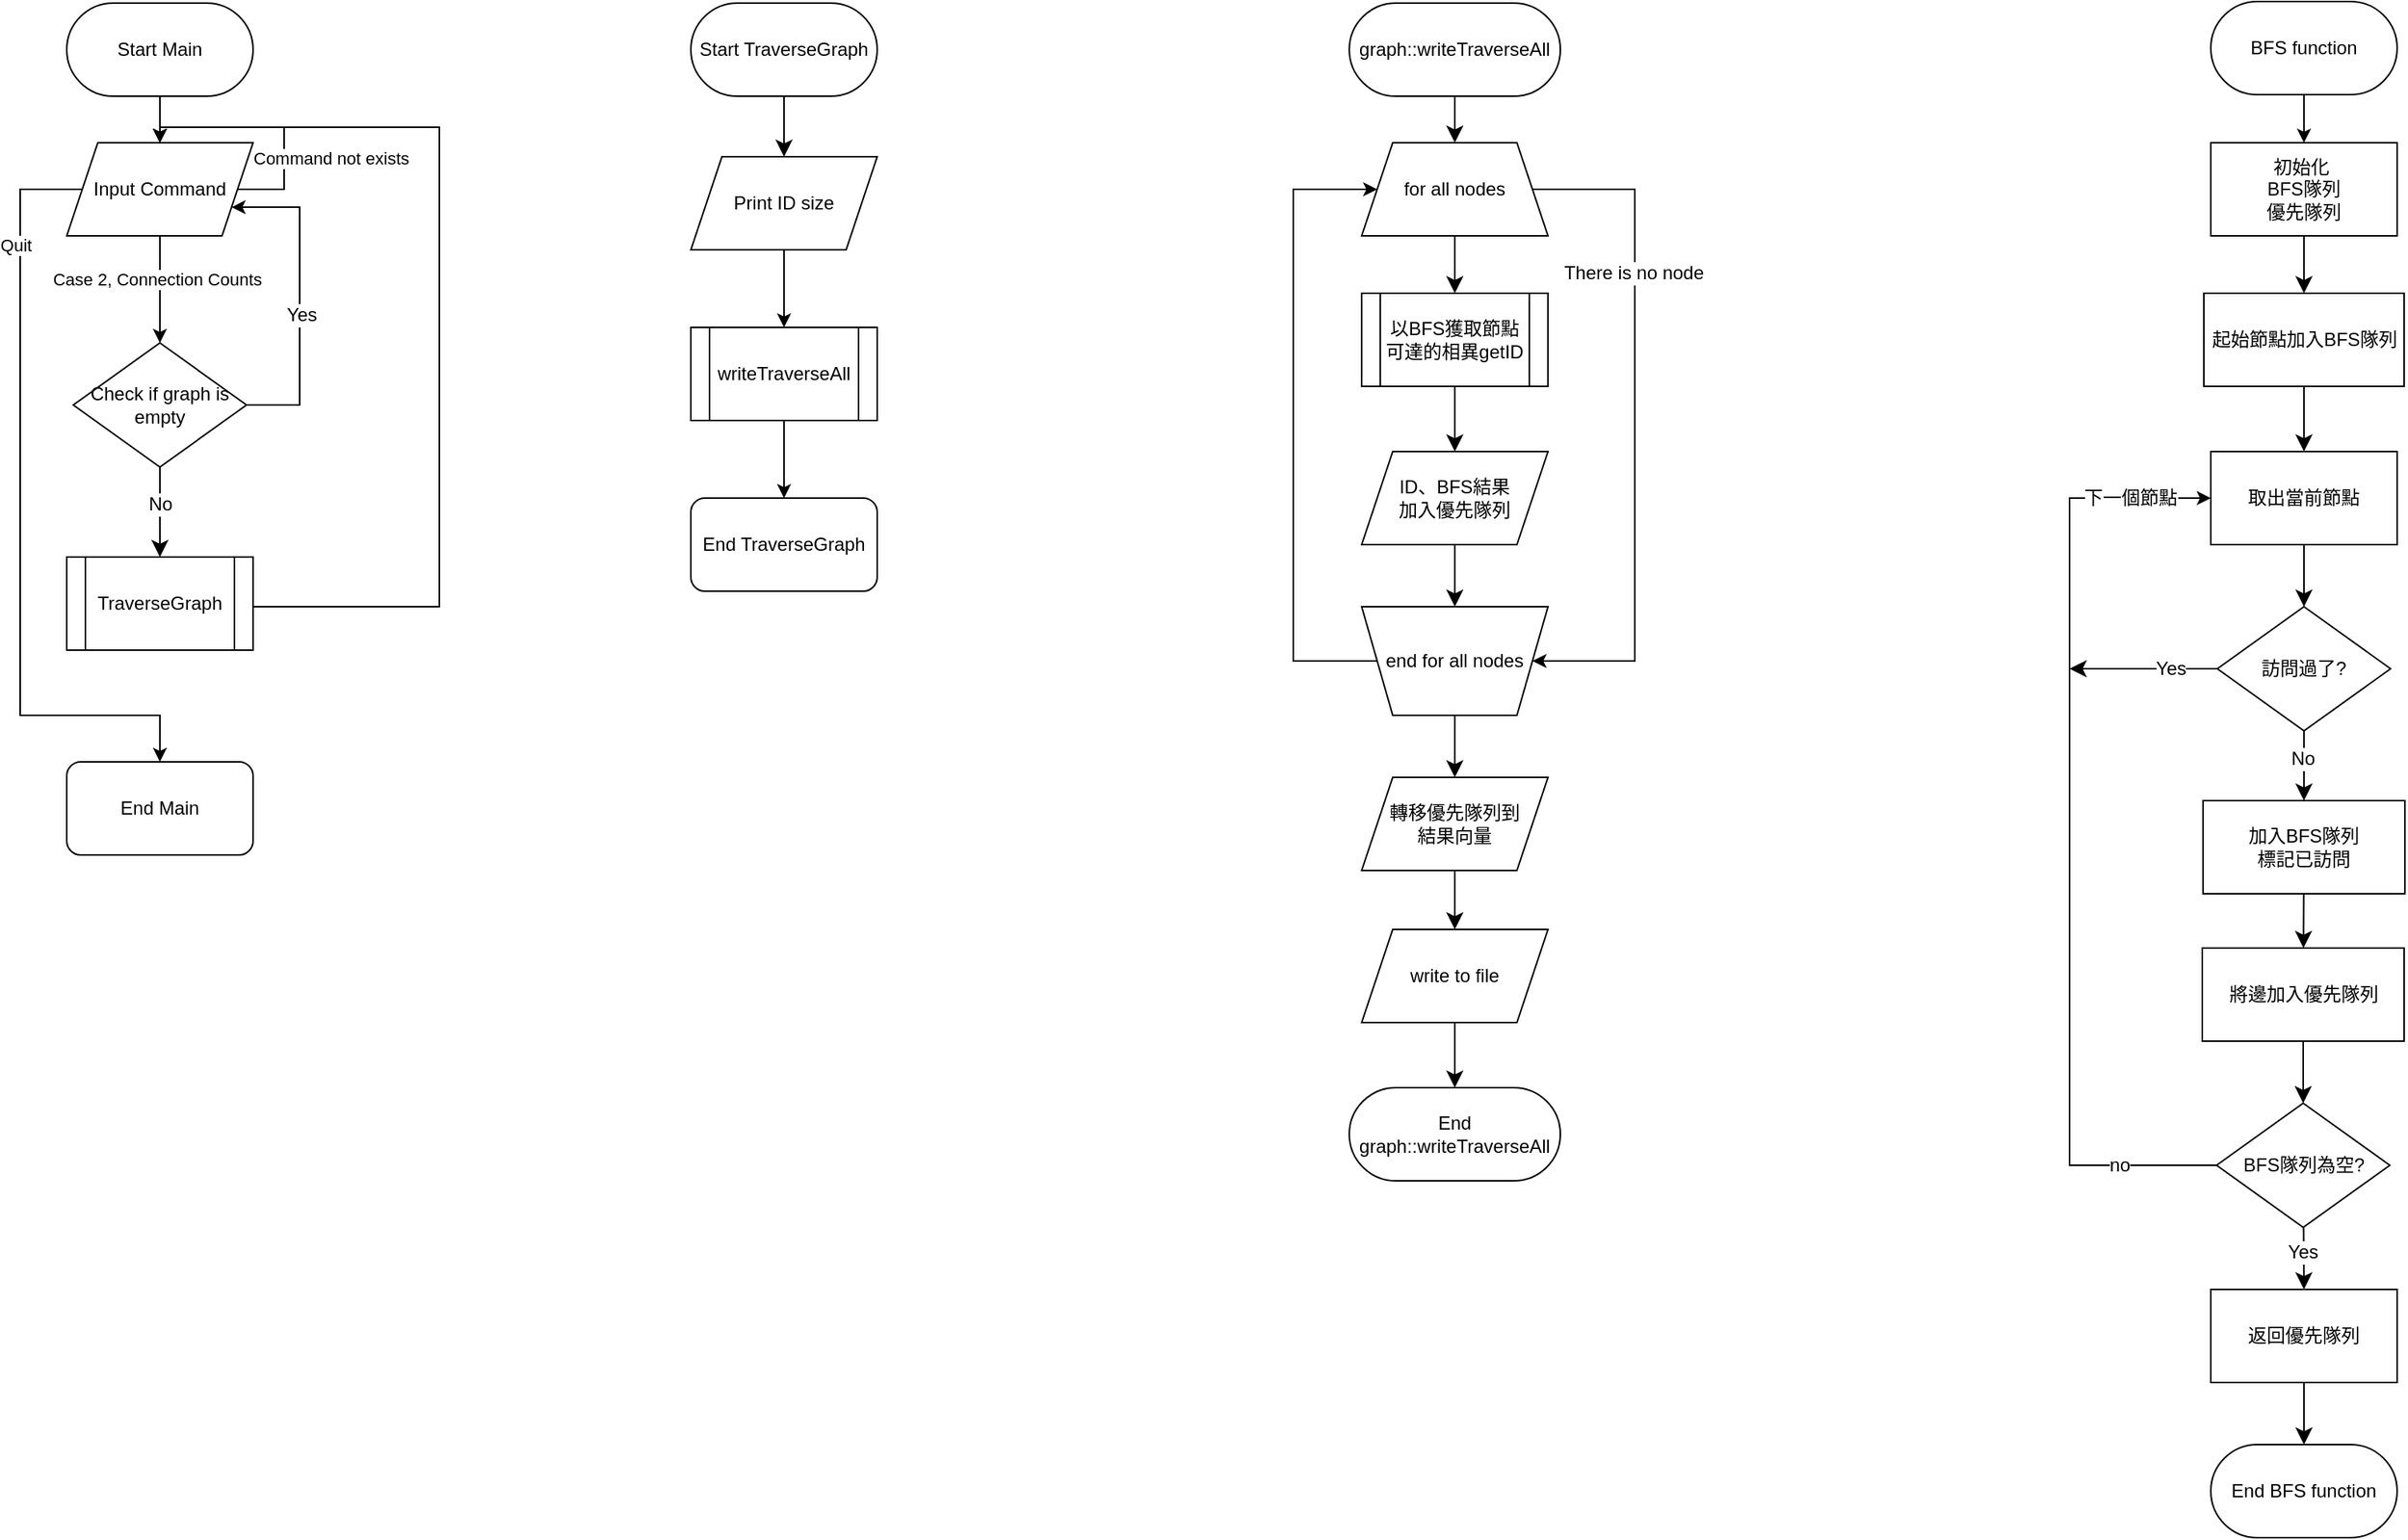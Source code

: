 <mxfile version="24.4.4" type="device">
  <diagram id="C5RBs43oDa-KdzZeNtuy" name="Page-1">
    <mxGraphModel dx="1411" dy="706" grid="1" gridSize="10" guides="1" tooltips="1" connect="1" arrows="1" fold="1" page="1" pageScale="1" pageWidth="827" pageHeight="1169" math="0" shadow="0">
      <root>
        <mxCell id="WIyWlLk6GJQsqaUBKTNV-0" />
        <mxCell id="WIyWlLk6GJQsqaUBKTNV-1" parent="WIyWlLk6GJQsqaUBKTNV-0" />
        <mxCell id="5Zuq6f4ll3MY33p2Iip3-23" style="edgeStyle=orthogonalEdgeStyle;rounded=0;orthogonalLoop=1;jettySize=auto;html=1;entryX=0.5;entryY=0;entryDx=0;entryDy=0;" parent="WIyWlLk6GJQsqaUBKTNV-1" source="5Zuq6f4ll3MY33p2Iip3-24" target="5Zuq6f4ll3MY33p2Iip3-29" edge="1">
          <mxGeometry relative="1" as="geometry" />
        </mxCell>
        <mxCell id="5Zuq6f4ll3MY33p2Iip3-24" value="Start Main" style="rounded=1;whiteSpace=wrap;html=1;arcSize=50;" parent="WIyWlLk6GJQsqaUBKTNV-1" vertex="1">
          <mxGeometry x="100" y="41" width="120" height="60" as="geometry" />
        </mxCell>
        <mxCell id="5Zuq6f4ll3MY33p2Iip3-25" style="edgeStyle=orthogonalEdgeStyle;rounded=0;orthogonalLoop=1;jettySize=auto;html=1;entryX=0.5;entryY=0;entryDx=0;entryDy=0;" parent="WIyWlLk6GJQsqaUBKTNV-1" source="5Zuq6f4ll3MY33p2Iip3-29" target="PBuQCArFa5jbhN4xJp0--0" edge="1">
          <mxGeometry relative="1" as="geometry">
            <mxPoint x="160" y="281" as="targetPoint" />
          </mxGeometry>
        </mxCell>
        <mxCell id="5Zuq6f4ll3MY33p2Iip3-26" value="Case 2, Connection Counts" style="edgeLabel;html=1;align=center;verticalAlign=middle;resizable=0;points=[];" parent="5Zuq6f4ll3MY33p2Iip3-25" vertex="1" connectable="0">
          <mxGeometry x="-0.188" y="-2" relative="1" as="geometry">
            <mxPoint as="offset" />
          </mxGeometry>
        </mxCell>
        <mxCell id="5Zuq6f4ll3MY33p2Iip3-27" style="edgeStyle=orthogonalEdgeStyle;rounded=0;orthogonalLoop=1;jettySize=auto;html=1;entryX=0.5;entryY=0;entryDx=0;entryDy=0;" parent="WIyWlLk6GJQsqaUBKTNV-1" source="5Zuq6f4ll3MY33p2Iip3-29" target="5Zuq6f4ll3MY33p2Iip3-38" edge="1">
          <mxGeometry relative="1" as="geometry">
            <Array as="points">
              <mxPoint x="70" y="161" />
              <mxPoint x="70" y="500" />
              <mxPoint x="160" y="500" />
            </Array>
          </mxGeometry>
        </mxCell>
        <mxCell id="5Zuq6f4ll3MY33p2Iip3-28" value="Quit" style="edgeLabel;html=1;align=center;verticalAlign=middle;resizable=0;points=[];" parent="5Zuq6f4ll3MY33p2Iip3-27" vertex="1" connectable="0">
          <mxGeometry x="-0.698" y="-3" relative="1" as="geometry">
            <mxPoint as="offset" />
          </mxGeometry>
        </mxCell>
        <mxCell id="5Zuq6f4ll3MY33p2Iip3-29" value="Input Command" style="shape=parallelogram;perimeter=parallelogramPerimeter;whiteSpace=wrap;html=1;fixedSize=1;" parent="WIyWlLk6GJQsqaUBKTNV-1" vertex="1">
          <mxGeometry x="100" y="131" width="120" height="60" as="geometry" />
        </mxCell>
        <mxCell id="5Zuq6f4ll3MY33p2Iip3-30" style="edgeStyle=orthogonalEdgeStyle;rounded=0;orthogonalLoop=1;jettySize=auto;html=1;entryX=0.5;entryY=0;entryDx=0;entryDy=0;" parent="WIyWlLk6GJQsqaUBKTNV-1" source="5Zuq6f4ll3MY33p2Iip3-29" target="5Zuq6f4ll3MY33p2Iip3-29" edge="1">
          <mxGeometry relative="1" as="geometry">
            <Array as="points">
              <mxPoint x="240" y="161" />
              <mxPoint x="240" y="121" />
              <mxPoint x="160" y="121" />
            </Array>
          </mxGeometry>
        </mxCell>
        <mxCell id="5Zuq6f4ll3MY33p2Iip3-31" value="Command not exists" style="edgeLabel;html=1;align=center;verticalAlign=middle;resizable=0;points=[];" parent="5Zuq6f4ll3MY33p2Iip3-30" vertex="1" connectable="0">
          <mxGeometry x="-0.415" y="-2" relative="1" as="geometry">
            <mxPoint x="28" y="-3" as="offset" />
          </mxGeometry>
        </mxCell>
        <mxCell id="5Zuq6f4ll3MY33p2Iip3-35" value="TraverseGraph" style="shape=process;whiteSpace=wrap;html=1;backgroundOutline=1;" parent="WIyWlLk6GJQsqaUBKTNV-1" vertex="1">
          <mxGeometry x="100" y="398" width="120" height="60" as="geometry" />
        </mxCell>
        <mxCell id="5Zuq6f4ll3MY33p2Iip3-36" style="edgeStyle=orthogonalEdgeStyle;rounded=0;orthogonalLoop=1;jettySize=auto;html=1;entryX=0.5;entryY=0;entryDx=0;entryDy=0;exitX=1;exitY=0.5;exitDx=0;exitDy=0;" parent="WIyWlLk6GJQsqaUBKTNV-1" source="5Zuq6f4ll3MY33p2Iip3-35" target="5Zuq6f4ll3MY33p2Iip3-29" edge="1">
          <mxGeometry relative="1" as="geometry">
            <Array as="points">
              <mxPoint x="220" y="430" />
              <mxPoint x="340" y="430" />
              <mxPoint x="340" y="121" />
              <mxPoint x="160" y="121" />
            </Array>
            <mxPoint x="220" y="540" as="sourcePoint" />
            <mxPoint x="260" y="131" as="targetPoint" />
          </mxGeometry>
        </mxCell>
        <mxCell id="5Zuq6f4ll3MY33p2Iip3-38" value="End Main" style="rounded=1;whiteSpace=wrap;html=1;" parent="WIyWlLk6GJQsqaUBKTNV-1" vertex="1">
          <mxGeometry x="100" y="530" width="120" height="60" as="geometry" />
        </mxCell>
        <mxCell id="PBuQCArFa5jbhN4xJp0--11" value="" style="edgeStyle=none;curved=1;rounded=0;orthogonalLoop=1;jettySize=auto;html=1;fontSize=12;startSize=8;endSize=8;" parent="WIyWlLk6GJQsqaUBKTNV-1" source="5Zuq6f4ll3MY33p2Iip3-46" target="PBuQCArFa5jbhN4xJp0--10" edge="1">
          <mxGeometry relative="1" as="geometry" />
        </mxCell>
        <mxCell id="5Zuq6f4ll3MY33p2Iip3-46" value="Start TraverseGraph" style="rounded=1;whiteSpace=wrap;html=1;arcSize=50;" parent="WIyWlLk6GJQsqaUBKTNV-1" vertex="1">
          <mxGeometry x="502" y="41" width="120" height="60" as="geometry" />
        </mxCell>
        <mxCell id="maL6StaA8YDYa5zgpQ4w-1" value="" style="edgeStyle=orthogonalEdgeStyle;rounded=0;orthogonalLoop=1;jettySize=auto;html=1;" edge="1" parent="WIyWlLk6GJQsqaUBKTNV-1" source="5Zuq6f4ll3MY33p2Iip3-55" target="5Zuq6f4ll3MY33p2Iip3-56">
          <mxGeometry relative="1" as="geometry" />
        </mxCell>
        <mxCell id="5Zuq6f4ll3MY33p2Iip3-55" value="writeTraverseAll" style="shape=process;whiteSpace=wrap;html=1;backgroundOutline=1;" parent="WIyWlLk6GJQsqaUBKTNV-1" vertex="1">
          <mxGeometry x="502" y="250" width="120" height="60" as="geometry" />
        </mxCell>
        <mxCell id="5Zuq6f4ll3MY33p2Iip3-56" value="End TraverseGraph" style="rounded=1;whiteSpace=wrap;html=1;" parent="WIyWlLk6GJQsqaUBKTNV-1" vertex="1">
          <mxGeometry x="502" y="360" width="120" height="60" as="geometry" />
        </mxCell>
        <mxCell id="PBuQCArFa5jbhN4xJp0--28" value="" style="edgeStyle=none;curved=1;rounded=0;orthogonalLoop=1;jettySize=auto;html=1;fontSize=12;startSize=8;endSize=8;" parent="WIyWlLk6GJQsqaUBKTNV-1" source="5Zuq6f4ll3MY33p2Iip3-58" target="PBuQCArFa5jbhN4xJp0--15" edge="1">
          <mxGeometry relative="1" as="geometry" />
        </mxCell>
        <mxCell id="5Zuq6f4ll3MY33p2Iip3-58" value="graph::writeTraverseAll" style="rounded=1;whiteSpace=wrap;html=1;arcSize=50;" parent="WIyWlLk6GJQsqaUBKTNV-1" vertex="1">
          <mxGeometry x="926.09" y="41" width="135.94" height="60" as="geometry" />
        </mxCell>
        <mxCell id="PBuQCArFa5jbhN4xJp0--38" value="" style="edgeStyle=none;curved=1;rounded=0;orthogonalLoop=1;jettySize=auto;html=1;fontSize=12;startSize=8;endSize=8;" parent="WIyWlLk6GJQsqaUBKTNV-1" source="5Zuq6f4ll3MY33p2Iip3-86" target="PBuQCArFa5jbhN4xJp0--37" edge="1">
          <mxGeometry relative="1" as="geometry" />
        </mxCell>
        <mxCell id="5Zuq6f4ll3MY33p2Iip3-86" value="以BFS獲取&lt;span style=&quot;background-color: initial;&quot;&gt;節點可達的相異getID&lt;/span&gt;" style="shape=process;whiteSpace=wrap;html=1;backgroundOutline=1;" parent="WIyWlLk6GJQsqaUBKTNV-1" vertex="1">
          <mxGeometry x="934.06" y="228" width="120" height="60" as="geometry" />
        </mxCell>
        <mxCell id="nBRJpQgrgmeqpI3Wd9oI-1" value="" style="edgeStyle=orthogonalEdgeStyle;rounded=0;orthogonalLoop=1;jettySize=auto;html=1;" parent="WIyWlLk6GJQsqaUBKTNV-1" source="Rqaln8O-QJsJvmHKmD0x-7" target="nBRJpQgrgmeqpI3Wd9oI-0" edge="1">
          <mxGeometry relative="1" as="geometry" />
        </mxCell>
        <mxCell id="Rqaln8O-QJsJvmHKmD0x-7" value="BFS function" style="rounded=1;whiteSpace=wrap;html=1;arcSize=50;" parent="WIyWlLk6GJQsqaUBKTNV-1" vertex="1">
          <mxGeometry x="1481" y="40" width="120" height="60" as="geometry" />
        </mxCell>
        <mxCell id="PBuQCArFa5jbhN4xJp0--52" value="" style="edgeStyle=none;curved=1;rounded=0;orthogonalLoop=1;jettySize=auto;html=1;fontSize=12;startSize=8;endSize=8;" parent="WIyWlLk6GJQsqaUBKTNV-1" source="Rqaln8O-QJsJvmHKmD0x-14" target="PBuQCArFa5jbhN4xJp0--51" edge="1">
          <mxGeometry relative="1" as="geometry" />
        </mxCell>
        <mxCell id="Rqaln8O-QJsJvmHKmD0x-14" value="取出當前節點" style="rounded=0;whiteSpace=wrap;html=1;" parent="WIyWlLk6GJQsqaUBKTNV-1" vertex="1">
          <mxGeometry x="1481" y="330" width="120" height="60" as="geometry" />
        </mxCell>
        <mxCell id="PBuQCArFa5jbhN4xJp0--59" value="" style="edgeStyle=none;curved=1;rounded=0;orthogonalLoop=1;jettySize=auto;html=1;fontSize=12;startSize=8;endSize=8;" parent="WIyWlLk6GJQsqaUBKTNV-1" source="Rqaln8O-QJsJvmHKmD0x-16" target="PBuQCArFa5jbhN4xJp0--57" edge="1">
          <mxGeometry relative="1" as="geometry" />
        </mxCell>
        <mxCell id="Rqaln8O-QJsJvmHKmD0x-16" value="加入BFS隊列&lt;div&gt;標記已訪問&lt;/div&gt;" style="rounded=0;whiteSpace=wrap;html=1;" parent="WIyWlLk6GJQsqaUBKTNV-1" vertex="1">
          <mxGeometry x="1476" y="555" width="130" height="60" as="geometry" />
        </mxCell>
        <mxCell id="Rqaln8O-QJsJvmHKmD0x-25" value="" style="edgeStyle=none;curved=1;rounded=0;orthogonalLoop=1;jettySize=auto;html=1;fontSize=12;startSize=8;endSize=8;entryX=0.5;entryY=0;entryDx=0;entryDy=0;" parent="WIyWlLk6GJQsqaUBKTNV-1" source="Rqaln8O-QJsJvmHKmD0x-18" target="PBuQCArFa5jbhN4xJp0--48" edge="1">
          <mxGeometry relative="1" as="geometry">
            <mxPoint x="1540" y="910" as="targetPoint" />
          </mxGeometry>
        </mxCell>
        <mxCell id="Rqaln8O-QJsJvmHKmD0x-26" value="Yes" style="edgeLabel;html=1;align=center;verticalAlign=middle;resizable=0;points=[];fontSize=12;" parent="Rqaln8O-QJsJvmHKmD0x-25" vertex="1" connectable="0">
          <mxGeometry x="-0.486" y="-4" relative="1" as="geometry">
            <mxPoint x="3" y="5" as="offset" />
          </mxGeometry>
        </mxCell>
        <mxCell id="Rqaln8O-QJsJvmHKmD0x-18" value="BFS隊列為空?" style="rhombus;whiteSpace=wrap;html=1;" parent="WIyWlLk6GJQsqaUBKTNV-1" vertex="1">
          <mxGeometry x="1484.72" y="750" width="111.56" height="80" as="geometry" />
        </mxCell>
        <mxCell id="Rqaln8O-QJsJvmHKmD0x-21" style="edgeStyle=orthogonalEdgeStyle;rounded=0;orthogonalLoop=1;jettySize=auto;html=1;entryX=0;entryY=0.5;entryDx=0;entryDy=0;exitX=0;exitY=0.5;exitDx=0;exitDy=0;" parent="WIyWlLk6GJQsqaUBKTNV-1" source="Rqaln8O-QJsJvmHKmD0x-18" target="Rqaln8O-QJsJvmHKmD0x-14" edge="1">
          <mxGeometry relative="1" as="geometry">
            <Array as="points">
              <mxPoint x="1390" y="790" />
              <mxPoint x="1390" y="360" />
            </Array>
            <mxPoint x="1477" y="630" as="sourcePoint" />
            <mxPoint x="1481" y="510" as="targetPoint" />
          </mxGeometry>
        </mxCell>
        <mxCell id="Rqaln8O-QJsJvmHKmD0x-23" value="no" style="edgeLabel;html=1;align=center;verticalAlign=middle;resizable=0;points=[];fontSize=12;" parent="Rqaln8O-QJsJvmHKmD0x-21" vertex="1" connectable="0">
          <mxGeometry x="-0.796" y="3" relative="1" as="geometry">
            <mxPoint y="-3" as="offset" />
          </mxGeometry>
        </mxCell>
        <mxCell id="PBuQCArFa5jbhN4xJp0--50" value="下一個節點" style="edgeLabel;html=1;align=center;verticalAlign=middle;resizable=0;points=[];fontSize=12;" parent="Rqaln8O-QJsJvmHKmD0x-21" vertex="1" connectable="0">
          <mxGeometry x="0.817" y="2" relative="1" as="geometry">
            <mxPoint x="4" y="2" as="offset" />
          </mxGeometry>
        </mxCell>
        <mxCell id="Rqaln8O-QJsJvmHKmD0x-24" value="End BFS function" style="rounded=1;whiteSpace=wrap;html=1;arcSize=50;" parent="WIyWlLk6GJQsqaUBKTNV-1" vertex="1">
          <mxGeometry x="1481" y="970" width="120" height="60" as="geometry" />
        </mxCell>
        <mxCell id="PBuQCArFa5jbhN4xJp0--46" value="" style="edgeStyle=none;curved=1;rounded=0;orthogonalLoop=1;jettySize=auto;html=1;fontSize=12;startSize=8;endSize=8;" parent="WIyWlLk6GJQsqaUBKTNV-1" source="nBRJpQgrgmeqpI3Wd9oI-0" target="PBuQCArFa5jbhN4xJp0--45" edge="1">
          <mxGeometry relative="1" as="geometry" />
        </mxCell>
        <mxCell id="nBRJpQgrgmeqpI3Wd9oI-0" value="初始化&amp;nbsp;&lt;div&gt;&lt;span style=&quot;background-color: initial;&quot;&gt;BFS隊列&lt;/span&gt;&lt;div&gt;&lt;span style=&quot;background-color: initial;&quot;&gt;優先隊列&lt;/span&gt;&lt;/div&gt;&lt;/div&gt;" style="rounded=0;whiteSpace=wrap;html=1;" parent="WIyWlLk6GJQsqaUBKTNV-1" vertex="1">
          <mxGeometry x="1481" y="131" width="120" height="60" as="geometry" />
        </mxCell>
        <mxCell id="PBuQCArFa5jbhN4xJp0--2" style="edgeStyle=none;curved=1;rounded=0;orthogonalLoop=1;jettySize=auto;html=1;exitX=0.5;exitY=1;exitDx=0;exitDy=0;entryX=0.5;entryY=0;entryDx=0;entryDy=0;fontSize=12;startSize=8;endSize=8;" parent="WIyWlLk6GJQsqaUBKTNV-1" source="PBuQCArFa5jbhN4xJp0--0" target="5Zuq6f4ll3MY33p2Iip3-35" edge="1">
          <mxGeometry relative="1" as="geometry" />
        </mxCell>
        <mxCell id="PBuQCArFa5jbhN4xJp0--8" value="No" style="edgeLabel;html=1;align=center;verticalAlign=middle;resizable=0;points=[];fontSize=12;" parent="PBuQCArFa5jbhN4xJp0--2" vertex="1" connectable="0">
          <mxGeometry x="-0.163" y="-3" relative="1" as="geometry">
            <mxPoint x="3" y="-1" as="offset" />
          </mxGeometry>
        </mxCell>
        <mxCell id="PBuQCArFa5jbhN4xJp0--0" value="Check if graph is empty" style="rhombus;whiteSpace=wrap;html=1;" parent="WIyWlLk6GJQsqaUBKTNV-1" vertex="1">
          <mxGeometry x="104.22" y="260" width="111.56" height="80" as="geometry" />
        </mxCell>
        <mxCell id="PBuQCArFa5jbhN4xJp0--4" style="edgeStyle=orthogonalEdgeStyle;rounded=0;orthogonalLoop=1;jettySize=auto;html=1;entryX=1;entryY=0.75;entryDx=0;entryDy=0;exitX=1;exitY=0.5;exitDx=0;exitDy=0;" parent="WIyWlLk6GJQsqaUBKTNV-1" source="PBuQCArFa5jbhN4xJp0--0" target="5Zuq6f4ll3MY33p2Iip3-29" edge="1">
          <mxGeometry relative="1" as="geometry">
            <Array as="points">
              <mxPoint x="250" y="300" />
              <mxPoint x="250" y="173" />
            </Array>
            <mxPoint x="280" y="240" as="sourcePoint" />
            <mxPoint x="230" y="210" as="targetPoint" />
          </mxGeometry>
        </mxCell>
        <mxCell id="PBuQCArFa5jbhN4xJp0--7" value="Yes" style="edgeLabel;html=1;align=center;verticalAlign=middle;resizable=0;points=[];fontSize=12;" parent="PBuQCArFa5jbhN4xJp0--4" vertex="1" connectable="0">
          <mxGeometry x="-0.106" y="-1" relative="1" as="geometry">
            <mxPoint as="offset" />
          </mxGeometry>
        </mxCell>
        <mxCell id="maL6StaA8YDYa5zgpQ4w-0" value="" style="edgeStyle=orthogonalEdgeStyle;rounded=0;orthogonalLoop=1;jettySize=auto;html=1;" edge="1" parent="WIyWlLk6GJQsqaUBKTNV-1" source="PBuQCArFa5jbhN4xJp0--10" target="5Zuq6f4ll3MY33p2Iip3-55">
          <mxGeometry relative="1" as="geometry" />
        </mxCell>
        <mxCell id="PBuQCArFa5jbhN4xJp0--10" value="Print ID size" style="shape=parallelogram;perimeter=parallelogramPerimeter;whiteSpace=wrap;html=1;fixedSize=1;" parent="WIyWlLk6GJQsqaUBKTNV-1" vertex="1">
          <mxGeometry x="502" y="140" width="120" height="60" as="geometry" />
        </mxCell>
        <mxCell id="PBuQCArFa5jbhN4xJp0--29" value="" style="edgeStyle=none;curved=1;rounded=0;orthogonalLoop=1;jettySize=auto;html=1;fontSize=12;startSize=8;endSize=8;" parent="WIyWlLk6GJQsqaUBKTNV-1" source="PBuQCArFa5jbhN4xJp0--15" target="5Zuq6f4ll3MY33p2Iip3-86" edge="1">
          <mxGeometry relative="1" as="geometry" />
        </mxCell>
        <mxCell id="PBuQCArFa5jbhN4xJp0--15" value="for all nodes" style="shape=trapezoid;perimeter=trapezoidPerimeter;whiteSpace=wrap;html=1;fixedSize=1;" parent="WIyWlLk6GJQsqaUBKTNV-1" vertex="1">
          <mxGeometry x="934.05" y="131" width="120" height="60" as="geometry" />
        </mxCell>
        <mxCell id="PBuQCArFa5jbhN4xJp0--41" value="" style="edgeStyle=none;curved=1;rounded=0;orthogonalLoop=1;jettySize=auto;html=1;fontSize=12;startSize=8;endSize=8;" parent="WIyWlLk6GJQsqaUBKTNV-1" source="PBuQCArFa5jbhN4xJp0--16" target="PBuQCArFa5jbhN4xJp0--40" edge="1">
          <mxGeometry relative="1" as="geometry" />
        </mxCell>
        <mxCell id="PBuQCArFa5jbhN4xJp0--16" value="end for all nodes" style="shape=trapezoid;perimeter=trapezoidPerimeter;whiteSpace=wrap;fixedSize=1;rotation=0;verticalAlign=middle;horizontal=1;html=1;flipV=1;" parent="WIyWlLk6GJQsqaUBKTNV-1" vertex="1">
          <mxGeometry x="934.06" y="430" width="120" height="70" as="geometry" />
        </mxCell>
        <mxCell id="PBuQCArFa5jbhN4xJp0--25" value="End graph::writeTraverseAll" style="rounded=1;whiteSpace=wrap;html=1;arcSize=50;" parent="WIyWlLk6GJQsqaUBKTNV-1" vertex="1">
          <mxGeometry x="926.08" y="740" width="135.94" height="60" as="geometry" />
        </mxCell>
        <mxCell id="PBuQCArFa5jbhN4xJp0--32" style="edgeStyle=orthogonalEdgeStyle;rounded=0;orthogonalLoop=1;jettySize=auto;html=1;entryX=0;entryY=0.5;entryDx=0;entryDy=0;exitX=0;exitY=0.5;exitDx=0;exitDy=0;" parent="WIyWlLk6GJQsqaUBKTNV-1" source="PBuQCArFa5jbhN4xJp0--16" target="PBuQCArFa5jbhN4xJp0--15" edge="1">
          <mxGeometry relative="1" as="geometry">
            <Array as="points">
              <mxPoint x="890" y="465" />
              <mxPoint x="890" y="161" />
            </Array>
            <mxPoint x="837" y="327" as="sourcePoint" />
            <mxPoint x="827" y="200" as="targetPoint" />
          </mxGeometry>
        </mxCell>
        <mxCell id="PBuQCArFa5jbhN4xJp0--35" style="edgeStyle=orthogonalEdgeStyle;rounded=0;orthogonalLoop=1;jettySize=auto;html=1;entryX=1;entryY=0.5;entryDx=0;entryDy=0;exitX=1;exitY=0.5;exitDx=0;exitDy=0;" parent="WIyWlLk6GJQsqaUBKTNV-1" source="PBuQCArFa5jbhN4xJp0--15" target="PBuQCArFa5jbhN4xJp0--16" edge="1">
          <mxGeometry relative="1" as="geometry">
            <Array as="points">
              <mxPoint x="1110" y="161" />
              <mxPoint x="1110" y="465" />
            </Array>
            <mxPoint x="1184" y="333" as="sourcePoint" />
            <mxPoint x="1184" y="131" as="targetPoint" />
          </mxGeometry>
        </mxCell>
        <mxCell id="PBuQCArFa5jbhN4xJp0--36" value="There is no node" style="edgeLabel;html=1;align=center;verticalAlign=middle;resizable=0;points=[];fontSize=12;" parent="PBuQCArFa5jbhN4xJp0--35" vertex="1" connectable="0">
          <mxGeometry x="-0.452" y="-1" relative="1" as="geometry">
            <mxPoint as="offset" />
          </mxGeometry>
        </mxCell>
        <mxCell id="PBuQCArFa5jbhN4xJp0--39" value="" style="edgeStyle=none;curved=1;rounded=0;orthogonalLoop=1;jettySize=auto;html=1;fontSize=12;startSize=8;endSize=8;" parent="WIyWlLk6GJQsqaUBKTNV-1" source="PBuQCArFa5jbhN4xJp0--37" target="PBuQCArFa5jbhN4xJp0--16" edge="1">
          <mxGeometry relative="1" as="geometry" />
        </mxCell>
        <mxCell id="PBuQCArFa5jbhN4xJp0--37" value="&lt;div&gt;ID、BFS結果&lt;/div&gt;加入優先隊列" style="shape=parallelogram;perimeter=parallelogramPerimeter;whiteSpace=wrap;html=1;fixedSize=1;" parent="WIyWlLk6GJQsqaUBKTNV-1" vertex="1">
          <mxGeometry x="934.06" y="330" width="120" height="60" as="geometry" />
        </mxCell>
        <mxCell id="PBuQCArFa5jbhN4xJp0--43" value="" style="edgeStyle=none;curved=1;rounded=0;orthogonalLoop=1;jettySize=auto;html=1;fontSize=12;startSize=8;endSize=8;" parent="WIyWlLk6GJQsqaUBKTNV-1" source="PBuQCArFa5jbhN4xJp0--40" target="PBuQCArFa5jbhN4xJp0--42" edge="1">
          <mxGeometry relative="1" as="geometry" />
        </mxCell>
        <mxCell id="PBuQCArFa5jbhN4xJp0--40" value="轉移優先隊列到&lt;div&gt;結果向量&lt;/div&gt;" style="shape=parallelogram;perimeter=parallelogramPerimeter;whiteSpace=wrap;html=1;fixedSize=1;" parent="WIyWlLk6GJQsqaUBKTNV-1" vertex="1">
          <mxGeometry x="934.05" y="540" width="120" height="60" as="geometry" />
        </mxCell>
        <mxCell id="PBuQCArFa5jbhN4xJp0--44" value="" style="edgeStyle=none;curved=1;rounded=0;orthogonalLoop=1;jettySize=auto;html=1;fontSize=12;startSize=8;endSize=8;" parent="WIyWlLk6GJQsqaUBKTNV-1" source="PBuQCArFa5jbhN4xJp0--42" target="PBuQCArFa5jbhN4xJp0--25" edge="1">
          <mxGeometry relative="1" as="geometry" />
        </mxCell>
        <mxCell id="PBuQCArFa5jbhN4xJp0--42" value="write to file" style="shape=parallelogram;perimeter=parallelogramPerimeter;whiteSpace=wrap;html=1;fixedSize=1;" parent="WIyWlLk6GJQsqaUBKTNV-1" vertex="1">
          <mxGeometry x="934.06" y="638" width="120" height="60" as="geometry" />
        </mxCell>
        <mxCell id="PBuQCArFa5jbhN4xJp0--47" value="" style="edgeStyle=none;curved=1;rounded=0;orthogonalLoop=1;jettySize=auto;html=1;fontSize=12;startSize=8;endSize=8;" parent="WIyWlLk6GJQsqaUBKTNV-1" source="PBuQCArFa5jbhN4xJp0--45" target="Rqaln8O-QJsJvmHKmD0x-14" edge="1">
          <mxGeometry relative="1" as="geometry" />
        </mxCell>
        <mxCell id="PBuQCArFa5jbhN4xJp0--45" value="起始節點加入&lt;span style=&quot;background-color: initial;&quot;&gt;BFS隊列&lt;/span&gt;" style="rounded=0;whiteSpace=wrap;html=1;" parent="WIyWlLk6GJQsqaUBKTNV-1" vertex="1">
          <mxGeometry x="1476.5" y="228" width="129" height="60" as="geometry" />
        </mxCell>
        <mxCell id="PBuQCArFa5jbhN4xJp0--49" value="" style="edgeStyle=none;curved=1;rounded=0;orthogonalLoop=1;jettySize=auto;html=1;fontSize=12;startSize=8;endSize=8;" parent="WIyWlLk6GJQsqaUBKTNV-1" source="PBuQCArFa5jbhN4xJp0--48" target="Rqaln8O-QJsJvmHKmD0x-24" edge="1">
          <mxGeometry relative="1" as="geometry" />
        </mxCell>
        <mxCell id="PBuQCArFa5jbhN4xJp0--48" value="返回優先隊列" style="rounded=0;whiteSpace=wrap;html=1;" parent="WIyWlLk6GJQsqaUBKTNV-1" vertex="1">
          <mxGeometry x="1481" y="870" width="120" height="60" as="geometry" />
        </mxCell>
        <mxCell id="PBuQCArFa5jbhN4xJp0--53" value="" style="edgeStyle=none;curved=1;rounded=0;orthogonalLoop=1;jettySize=auto;html=1;fontSize=12;startSize=8;endSize=8;" parent="WIyWlLk6GJQsqaUBKTNV-1" source="PBuQCArFa5jbhN4xJp0--51" target="Rqaln8O-QJsJvmHKmD0x-16" edge="1">
          <mxGeometry relative="1" as="geometry" />
        </mxCell>
        <mxCell id="PBuQCArFa5jbhN4xJp0--56" value="No" style="edgeLabel;html=1;align=center;verticalAlign=middle;resizable=0;points=[];fontSize=12;" parent="PBuQCArFa5jbhN4xJp0--53" vertex="1" connectable="0">
          <mxGeometry x="-0.531" y="-1" relative="1" as="geometry">
            <mxPoint y="7" as="offset" />
          </mxGeometry>
        </mxCell>
        <mxCell id="PBuQCArFa5jbhN4xJp0--54" style="edgeStyle=none;curved=1;rounded=0;orthogonalLoop=1;jettySize=auto;html=1;exitX=0;exitY=0.5;exitDx=0;exitDy=0;fontSize=12;startSize=8;endSize=8;" parent="WIyWlLk6GJQsqaUBKTNV-1" source="PBuQCArFa5jbhN4xJp0--51" edge="1">
          <mxGeometry relative="1" as="geometry">
            <mxPoint x="1390" y="470" as="targetPoint" />
          </mxGeometry>
        </mxCell>
        <mxCell id="PBuQCArFa5jbhN4xJp0--55" value="Yes" style="edgeLabel;html=1;align=center;verticalAlign=middle;resizable=0;points=[];fontSize=12;" parent="PBuQCArFa5jbhN4xJp0--54" vertex="1" connectable="0">
          <mxGeometry x="-0.364" y="-3" relative="1" as="geometry">
            <mxPoint y="3" as="offset" />
          </mxGeometry>
        </mxCell>
        <mxCell id="PBuQCArFa5jbhN4xJp0--51" value="訪問過了?" style="rhombus;whiteSpace=wrap;html=1;" parent="WIyWlLk6GJQsqaUBKTNV-1" vertex="1">
          <mxGeometry x="1485.22" y="430" width="111.56" height="80" as="geometry" />
        </mxCell>
        <mxCell id="PBuQCArFa5jbhN4xJp0--58" value="" style="edgeStyle=none;curved=1;rounded=0;orthogonalLoop=1;jettySize=auto;html=1;fontSize=12;startSize=8;endSize=8;" parent="WIyWlLk6GJQsqaUBKTNV-1" source="PBuQCArFa5jbhN4xJp0--57" target="Rqaln8O-QJsJvmHKmD0x-18" edge="1">
          <mxGeometry relative="1" as="geometry" />
        </mxCell>
        <mxCell id="PBuQCArFa5jbhN4xJp0--57" value="將邊加入優先隊列" style="rounded=0;whiteSpace=wrap;html=1;" parent="WIyWlLk6GJQsqaUBKTNV-1" vertex="1">
          <mxGeometry x="1475.5" y="650" width="130" height="60" as="geometry" />
        </mxCell>
      </root>
    </mxGraphModel>
  </diagram>
</mxfile>
